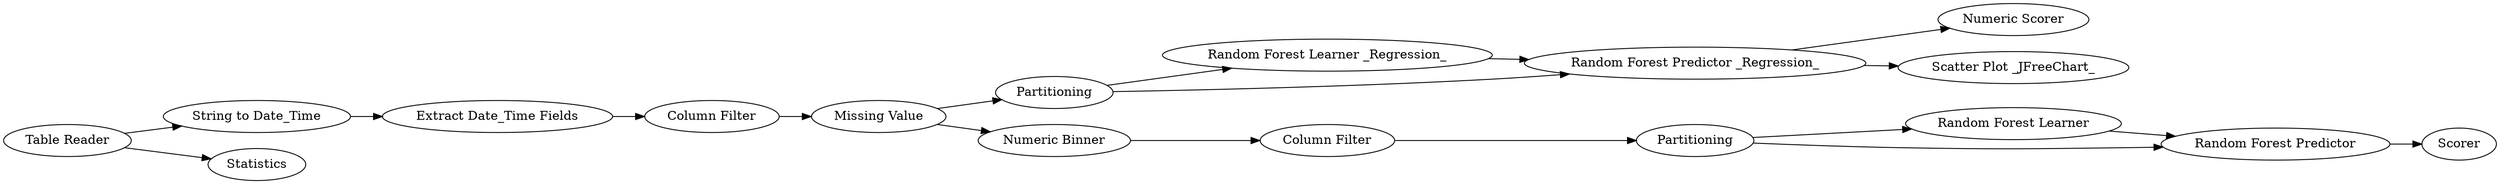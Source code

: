 digraph {
	2 [label="Column Filter"]
	3 [label=Partitioning]
	6 [label="Numeric Scorer"]
	7 [label="Scatter Plot _JFreeChart_"]
	18 [label="Numeric Binner"]
	21 [label="Column Filter"]
	22 [label=Partitioning]
	23 [label=Scorer]
	25 [label="String to Date_Time"]
	26 [label="Extract Date_Time Fields"]
	27 [label="Missing Value"]
	31 [label="Table Reader"]
	32 [label=Statistics]
	33 [label="Random Forest Learner _Regression_"]
	34 [label="Random Forest Predictor _Regression_"]
	35 [label="Random Forest Learner"]
	36 [label="Random Forest Predictor"]
	2 -> 27
	3 -> 33
	3 -> 34
	18 -> 21
	21 -> 22
	22 -> 35
	22 -> 36
	25 -> 26
	26 -> 2
	27 -> 18
	27 -> 3
	31 -> 25
	31 -> 32
	33 -> 34
	34 -> 6
	34 -> 7
	35 -> 36
	36 -> 23
	rankdir=LR
}
